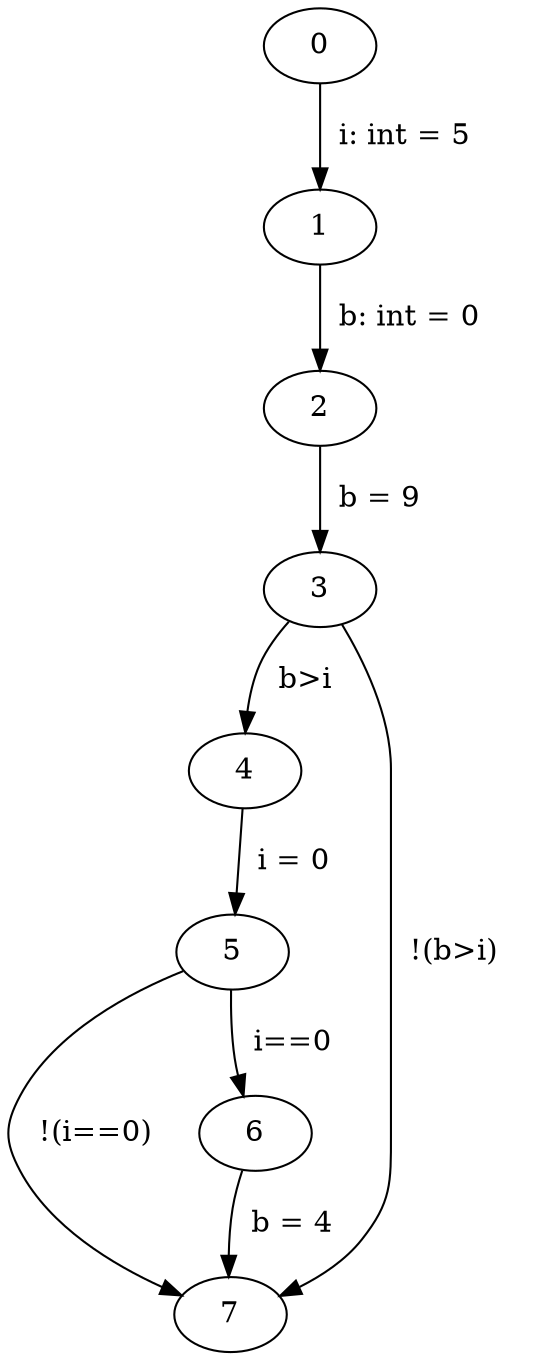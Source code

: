 digraph ProgramGraph{
"0" -> "1" [label="  i: int = 5   "] 
"1" -> "2" [label="  b: int = 0   "] 
"2" -> "3" [label="  b = 9   "] 
"3" -> "4" [label="  b>i   "] 
"3" -> "7" [label="  !(b>i)   "] 
"4" -> "5" [label="  i = 0   "] 
"5" -> "6" [label="  i==0   "] 
"5" -> "7" [label="  !(i==0)   "] 
"6" -> "7" [label="  b = 4   "] 
}